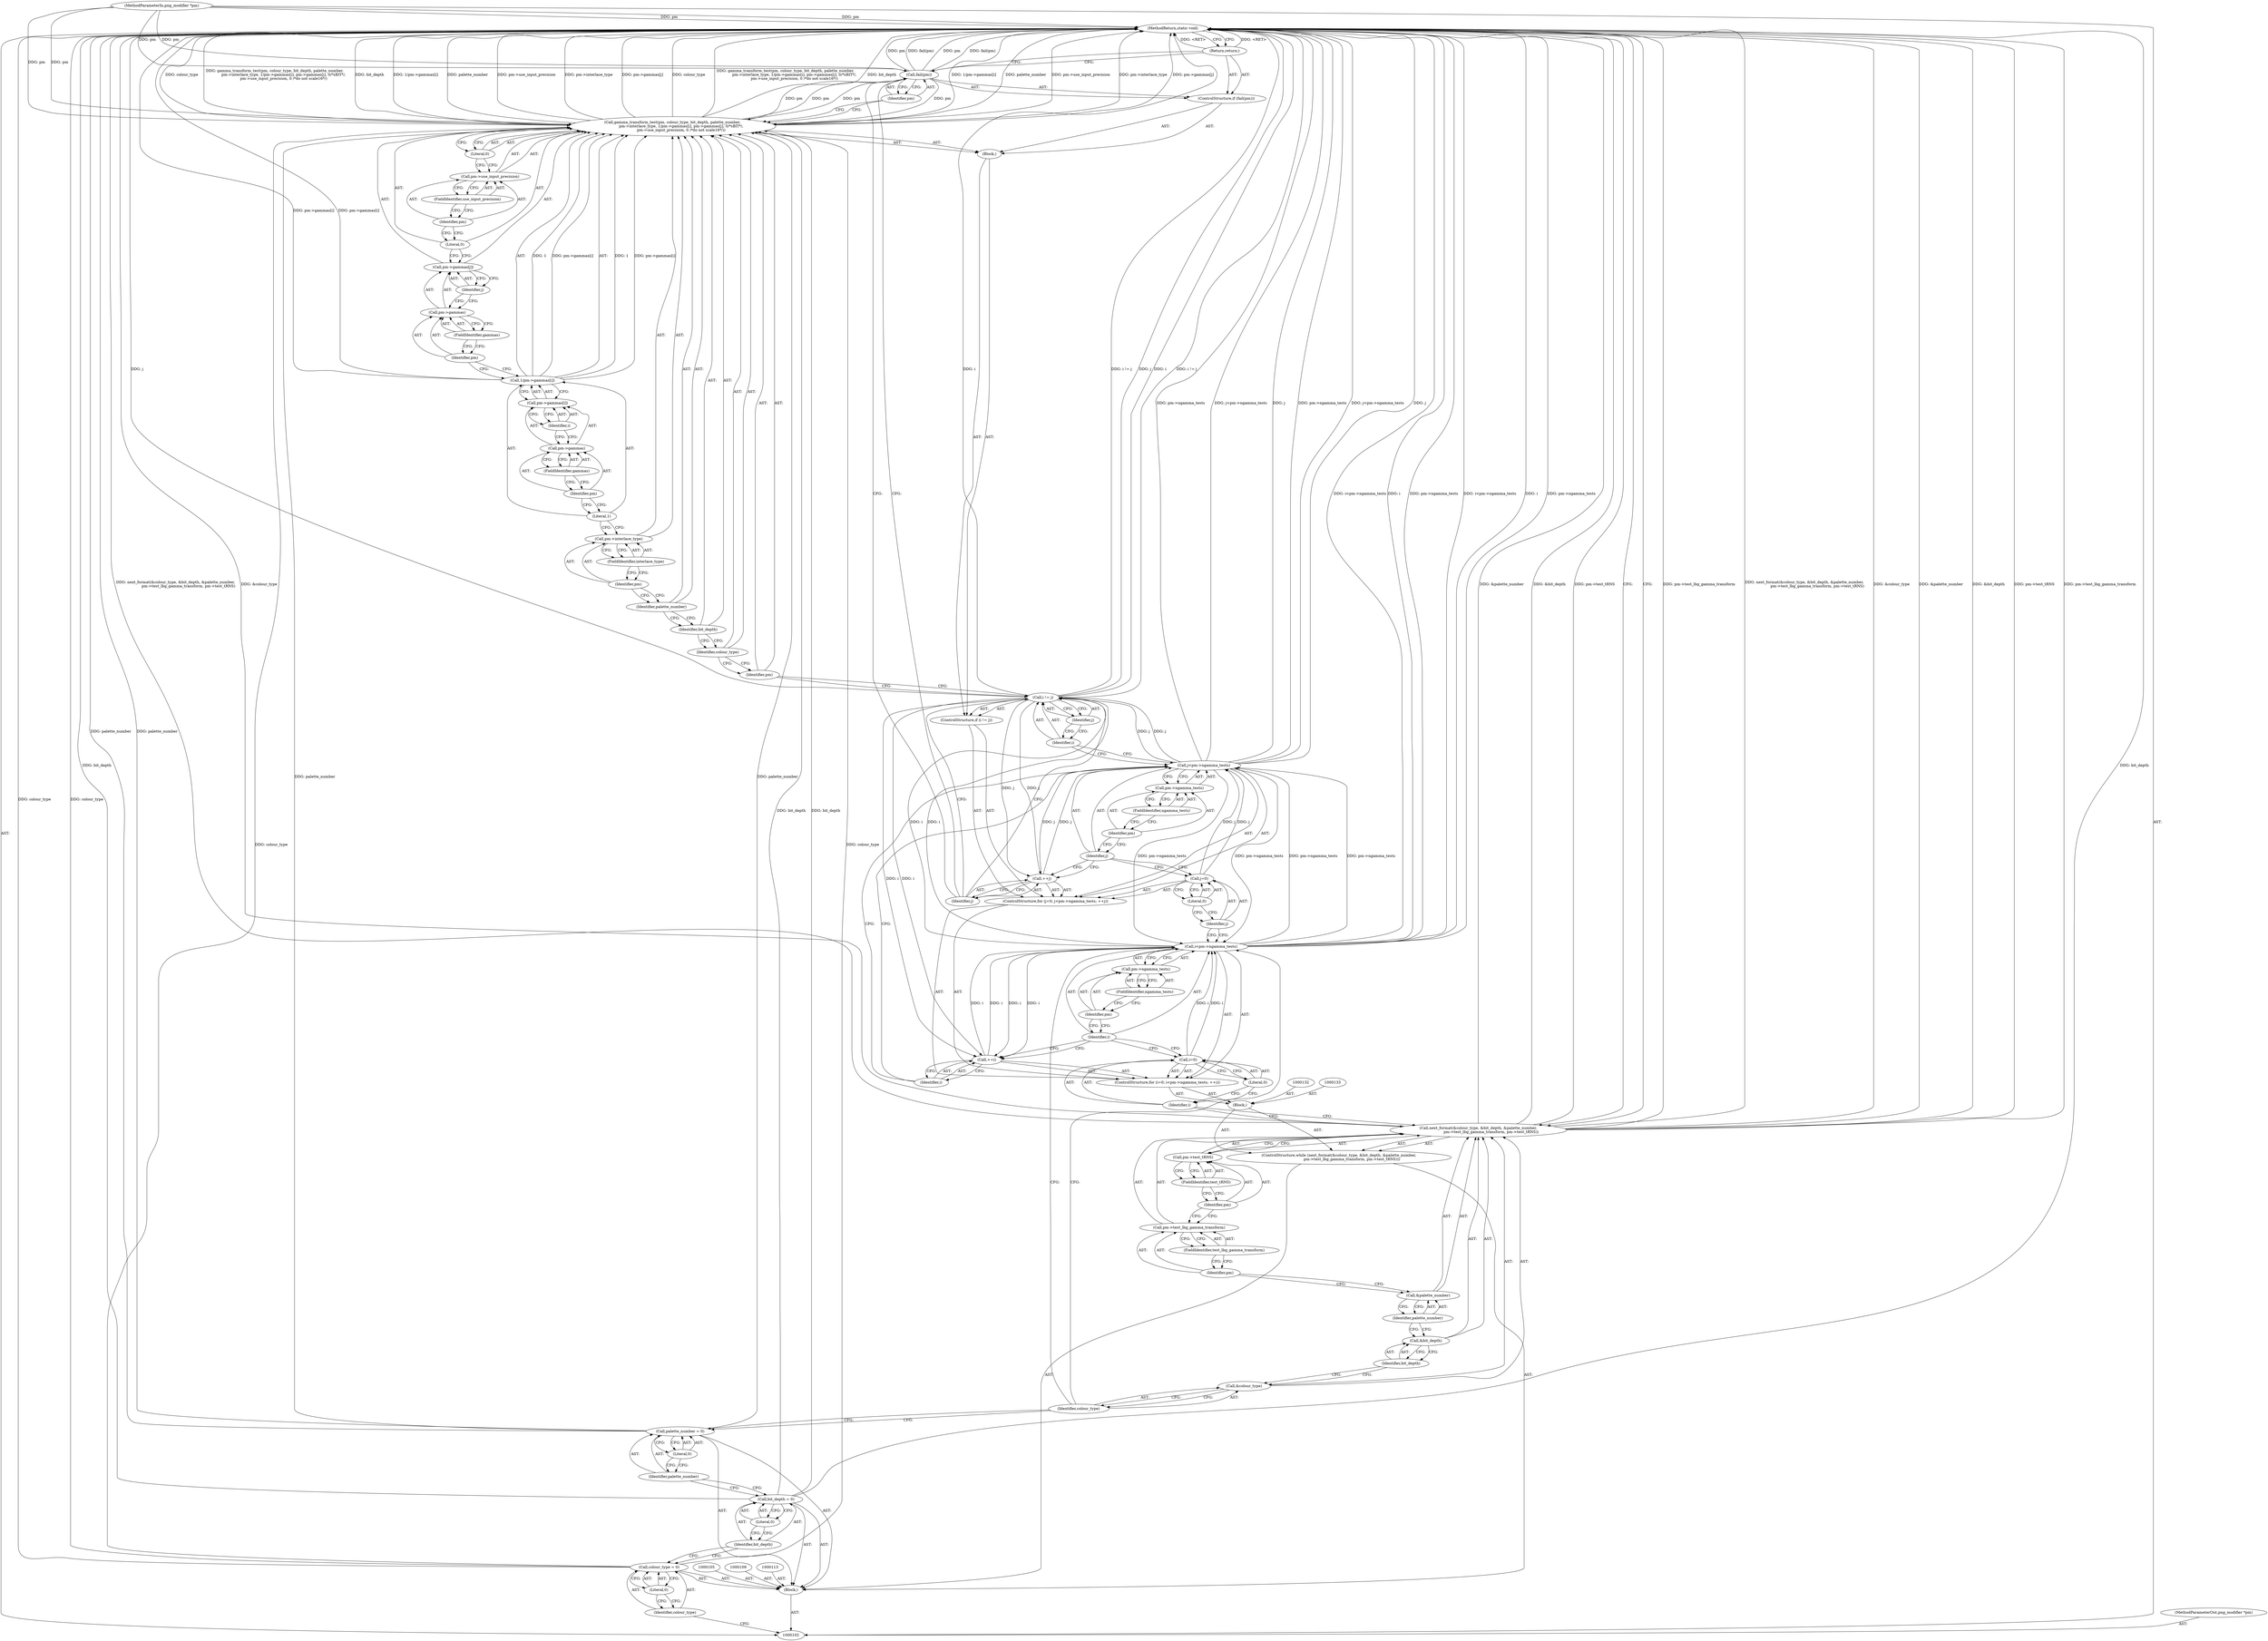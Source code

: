 digraph "0_Android_9d4853418ab2f754c2b63e091c29c5529b8b86ca_117" {
"1000190" [label="(MethodReturn,static void)"];
"1000103" [label="(MethodParameterIn,png_modifier *pm)"];
"1000261" [label="(MethodParameterOut,png_modifier *pm)"];
"1000131" [label="(Block,)"];
"1000134" [label="(ControlStructure,for (i=0; i<pm->ngamma_tests; ++i))"];
"1000138" [label="(Call,i<pm->ngamma_tests)"];
"1000139" [label="(Identifier,i)"];
"1000140" [label="(Call,pm->ngamma_tests)"];
"1000141" [label="(Identifier,pm)"];
"1000142" [label="(FieldIdentifier,ngamma_tests)"];
"1000143" [label="(Call,++i)"];
"1000144" [label="(Identifier,i)"];
"1000145" [label="(ControlStructure,for (j=0; j<pm->ngamma_tests; ++j))"];
"1000146" [label="(Call,j=0)"];
"1000147" [label="(Identifier,j)"];
"1000148" [label="(Literal,0)"];
"1000149" [label="(Call,j<pm->ngamma_tests)"];
"1000150" [label="(Identifier,j)"];
"1000151" [label="(Call,pm->ngamma_tests)"];
"1000152" [label="(Identifier,pm)"];
"1000153" [label="(FieldIdentifier,ngamma_tests)"];
"1000135" [label="(Call,i=0)"];
"1000136" [label="(Identifier,i)"];
"1000154" [label="(Call,++j)"];
"1000155" [label="(Identifier,j)"];
"1000137" [label="(Literal,0)"];
"1000156" [label="(ControlStructure,if (i != j))"];
"1000159" [label="(Identifier,j)"];
"1000157" [label="(Call,i != j)"];
"1000158" [label="(Identifier,i)"];
"1000160" [label="(Block,)"];
"1000161" [label="(Call,gamma_transform_test(pm, colour_type, bit_depth, palette_number,\n               pm->interlace_type, 1/pm->gammas[i], pm->gammas[j], 0/*sBIT*/,\n               pm->use_input_precision, 0 /*do not scale16*/))"];
"1000162" [label="(Identifier,pm)"];
"1000163" [label="(Identifier,colour_type)"];
"1000164" [label="(Identifier,bit_depth)"];
"1000165" [label="(Identifier,palette_number)"];
"1000166" [label="(Call,pm->interlace_type)"];
"1000167" [label="(Identifier,pm)"];
"1000168" [label="(FieldIdentifier,interlace_type)"];
"1000169" [label="(Call,1/pm->gammas[i])"];
"1000170" [label="(Literal,1)"];
"1000171" [label="(Call,pm->gammas[i])"];
"1000172" [label="(Call,pm->gammas)"];
"1000173" [label="(Identifier,pm)"];
"1000174" [label="(FieldIdentifier,gammas)"];
"1000175" [label="(Identifier,i)"];
"1000176" [label="(Call,pm->gammas[j])"];
"1000177" [label="(Call,pm->gammas)"];
"1000178" [label="(Identifier,pm)"];
"1000179" [label="(FieldIdentifier,gammas)"];
"1000180" [label="(Identifier,j)"];
"1000181" [label="(Literal,0)"];
"1000182" [label="(Call,pm->use_input_precision)"];
"1000183" [label="(Identifier,pm)"];
"1000184" [label="(FieldIdentifier,use_input_precision)"];
"1000185" [label="(Literal,0)"];
"1000104" [label="(Block,)"];
"1000186" [label="(ControlStructure,if (fail(pm)))"];
"1000188" [label="(Identifier,pm)"];
"1000187" [label="(Call,fail(pm))"];
"1000189" [label="(Return,return;)"];
"1000106" [label="(Call,colour_type = 0)"];
"1000107" [label="(Identifier,colour_type)"];
"1000108" [label="(Literal,0)"];
"1000110" [label="(Call,bit_depth = 0)"];
"1000111" [label="(Identifier,bit_depth)"];
"1000112" [label="(Literal,0)"];
"1000114" [label="(Call,palette_number = 0)"];
"1000115" [label="(Identifier,palette_number)"];
"1000116" [label="(Literal,0)"];
"1000118" [label="(Call,next_format(&colour_type, &bit_depth, &palette_number,\n                      pm->test_lbg_gamma_transform, pm->test_tRNS))"];
"1000119" [label="(Call,&colour_type)"];
"1000120" [label="(Identifier,colour_type)"];
"1000117" [label="(ControlStructure,while (next_format(&colour_type, &bit_depth, &palette_number,\n                      pm->test_lbg_gamma_transform, pm->test_tRNS)))"];
"1000121" [label="(Call,&bit_depth)"];
"1000122" [label="(Identifier,bit_depth)"];
"1000123" [label="(Call,&palette_number)"];
"1000124" [label="(Identifier,palette_number)"];
"1000125" [label="(Call,pm->test_lbg_gamma_transform)"];
"1000126" [label="(Identifier,pm)"];
"1000127" [label="(FieldIdentifier,test_lbg_gamma_transform)"];
"1000128" [label="(Call,pm->test_tRNS)"];
"1000129" [label="(Identifier,pm)"];
"1000130" [label="(FieldIdentifier,test_tRNS)"];
"1000190" -> "1000102"  [label="AST: "];
"1000190" -> "1000189"  [label="CFG: "];
"1000190" -> "1000118"  [label="CFG: "];
"1000161" -> "1000190"  [label="DDG: bit_depth"];
"1000161" -> "1000190"  [label="DDG: 1/pm->gammas[i]"];
"1000161" -> "1000190"  [label="DDG: palette_number"];
"1000161" -> "1000190"  [label="DDG: pm->use_input_precision"];
"1000161" -> "1000190"  [label="DDG: pm->interlace_type"];
"1000161" -> "1000190"  [label="DDG: pm->gammas[j]"];
"1000161" -> "1000190"  [label="DDG: colour_type"];
"1000161" -> "1000190"  [label="DDG: gamma_transform_test(pm, colour_type, bit_depth, palette_number,\n               pm->interlace_type, 1/pm->gammas[i], pm->gammas[j], 0/*sBIT*/,\n               pm->use_input_precision, 0 /*do not scale16*/)"];
"1000187" -> "1000190"  [label="DDG: fail(pm)"];
"1000187" -> "1000190"  [label="DDG: pm"];
"1000118" -> "1000190"  [label="DDG: pm->test_lbg_gamma_transform"];
"1000118" -> "1000190"  [label="DDG: next_format(&colour_type, &bit_depth, &palette_number,\n                      pm->test_lbg_gamma_transform, pm->test_tRNS)"];
"1000118" -> "1000190"  [label="DDG: &colour_type"];
"1000118" -> "1000190"  [label="DDG: &palette_number"];
"1000118" -> "1000190"  [label="DDG: &bit_depth"];
"1000118" -> "1000190"  [label="DDG: pm->test_tRNS"];
"1000157" -> "1000190"  [label="DDG: i != j"];
"1000157" -> "1000190"  [label="DDG: j"];
"1000157" -> "1000190"  [label="DDG: i"];
"1000149" -> "1000190"  [label="DDG: j"];
"1000149" -> "1000190"  [label="DDG: pm->ngamma_tests"];
"1000149" -> "1000190"  [label="DDG: j<pm->ngamma_tests"];
"1000106" -> "1000190"  [label="DDG: colour_type"];
"1000138" -> "1000190"  [label="DDG: i"];
"1000138" -> "1000190"  [label="DDG: pm->ngamma_tests"];
"1000138" -> "1000190"  [label="DDG: i<pm->ngamma_tests"];
"1000103" -> "1000190"  [label="DDG: pm"];
"1000114" -> "1000190"  [label="DDG: palette_number"];
"1000169" -> "1000190"  [label="DDG: pm->gammas[i]"];
"1000110" -> "1000190"  [label="DDG: bit_depth"];
"1000189" -> "1000190"  [label="DDG: <RET>"];
"1000103" -> "1000102"  [label="AST: "];
"1000103" -> "1000190"  [label="DDG: pm"];
"1000103" -> "1000161"  [label="DDG: pm"];
"1000103" -> "1000187"  [label="DDG: pm"];
"1000261" -> "1000102"  [label="AST: "];
"1000131" -> "1000117"  [label="AST: "];
"1000132" -> "1000131"  [label="AST: "];
"1000133" -> "1000131"  [label="AST: "];
"1000134" -> "1000131"  [label="AST: "];
"1000134" -> "1000131"  [label="AST: "];
"1000135" -> "1000134"  [label="AST: "];
"1000138" -> "1000134"  [label="AST: "];
"1000143" -> "1000134"  [label="AST: "];
"1000145" -> "1000134"  [label="AST: "];
"1000138" -> "1000134"  [label="AST: "];
"1000138" -> "1000140"  [label="CFG: "];
"1000139" -> "1000138"  [label="AST: "];
"1000140" -> "1000138"  [label="AST: "];
"1000120" -> "1000138"  [label="CFG: "];
"1000147" -> "1000138"  [label="CFG: "];
"1000138" -> "1000190"  [label="DDG: i"];
"1000138" -> "1000190"  [label="DDG: pm->ngamma_tests"];
"1000138" -> "1000190"  [label="DDG: i<pm->ngamma_tests"];
"1000143" -> "1000138"  [label="DDG: i"];
"1000135" -> "1000138"  [label="DDG: i"];
"1000149" -> "1000138"  [label="DDG: pm->ngamma_tests"];
"1000138" -> "1000143"  [label="DDG: i"];
"1000138" -> "1000149"  [label="DDG: pm->ngamma_tests"];
"1000138" -> "1000157"  [label="DDG: i"];
"1000139" -> "1000138"  [label="AST: "];
"1000139" -> "1000135"  [label="CFG: "];
"1000139" -> "1000143"  [label="CFG: "];
"1000141" -> "1000139"  [label="CFG: "];
"1000140" -> "1000138"  [label="AST: "];
"1000140" -> "1000142"  [label="CFG: "];
"1000141" -> "1000140"  [label="AST: "];
"1000142" -> "1000140"  [label="AST: "];
"1000138" -> "1000140"  [label="CFG: "];
"1000141" -> "1000140"  [label="AST: "];
"1000141" -> "1000139"  [label="CFG: "];
"1000142" -> "1000141"  [label="CFG: "];
"1000142" -> "1000140"  [label="AST: "];
"1000142" -> "1000141"  [label="CFG: "];
"1000140" -> "1000142"  [label="CFG: "];
"1000143" -> "1000134"  [label="AST: "];
"1000143" -> "1000144"  [label="CFG: "];
"1000144" -> "1000143"  [label="AST: "];
"1000139" -> "1000143"  [label="CFG: "];
"1000143" -> "1000138"  [label="DDG: i"];
"1000138" -> "1000143"  [label="DDG: i"];
"1000157" -> "1000143"  [label="DDG: i"];
"1000144" -> "1000143"  [label="AST: "];
"1000144" -> "1000149"  [label="CFG: "];
"1000143" -> "1000144"  [label="CFG: "];
"1000145" -> "1000134"  [label="AST: "];
"1000146" -> "1000145"  [label="AST: "];
"1000149" -> "1000145"  [label="AST: "];
"1000154" -> "1000145"  [label="AST: "];
"1000156" -> "1000145"  [label="AST: "];
"1000146" -> "1000145"  [label="AST: "];
"1000146" -> "1000148"  [label="CFG: "];
"1000147" -> "1000146"  [label="AST: "];
"1000148" -> "1000146"  [label="AST: "];
"1000150" -> "1000146"  [label="CFG: "];
"1000146" -> "1000149"  [label="DDG: j"];
"1000147" -> "1000146"  [label="AST: "];
"1000147" -> "1000138"  [label="CFG: "];
"1000148" -> "1000147"  [label="CFG: "];
"1000148" -> "1000146"  [label="AST: "];
"1000148" -> "1000147"  [label="CFG: "];
"1000146" -> "1000148"  [label="CFG: "];
"1000149" -> "1000145"  [label="AST: "];
"1000149" -> "1000151"  [label="CFG: "];
"1000150" -> "1000149"  [label="AST: "];
"1000151" -> "1000149"  [label="AST: "];
"1000158" -> "1000149"  [label="CFG: "];
"1000144" -> "1000149"  [label="CFG: "];
"1000149" -> "1000190"  [label="DDG: j"];
"1000149" -> "1000190"  [label="DDG: pm->ngamma_tests"];
"1000149" -> "1000190"  [label="DDG: j<pm->ngamma_tests"];
"1000149" -> "1000138"  [label="DDG: pm->ngamma_tests"];
"1000154" -> "1000149"  [label="DDG: j"];
"1000146" -> "1000149"  [label="DDG: j"];
"1000138" -> "1000149"  [label="DDG: pm->ngamma_tests"];
"1000149" -> "1000157"  [label="DDG: j"];
"1000150" -> "1000149"  [label="AST: "];
"1000150" -> "1000146"  [label="CFG: "];
"1000150" -> "1000154"  [label="CFG: "];
"1000152" -> "1000150"  [label="CFG: "];
"1000151" -> "1000149"  [label="AST: "];
"1000151" -> "1000153"  [label="CFG: "];
"1000152" -> "1000151"  [label="AST: "];
"1000153" -> "1000151"  [label="AST: "];
"1000149" -> "1000151"  [label="CFG: "];
"1000152" -> "1000151"  [label="AST: "];
"1000152" -> "1000150"  [label="CFG: "];
"1000153" -> "1000152"  [label="CFG: "];
"1000153" -> "1000151"  [label="AST: "];
"1000153" -> "1000152"  [label="CFG: "];
"1000151" -> "1000153"  [label="CFG: "];
"1000135" -> "1000134"  [label="AST: "];
"1000135" -> "1000137"  [label="CFG: "];
"1000136" -> "1000135"  [label="AST: "];
"1000137" -> "1000135"  [label="AST: "];
"1000139" -> "1000135"  [label="CFG: "];
"1000135" -> "1000138"  [label="DDG: i"];
"1000136" -> "1000135"  [label="AST: "];
"1000136" -> "1000118"  [label="CFG: "];
"1000137" -> "1000136"  [label="CFG: "];
"1000154" -> "1000145"  [label="AST: "];
"1000154" -> "1000155"  [label="CFG: "];
"1000155" -> "1000154"  [label="AST: "];
"1000150" -> "1000154"  [label="CFG: "];
"1000154" -> "1000149"  [label="DDG: j"];
"1000157" -> "1000154"  [label="DDG: j"];
"1000155" -> "1000154"  [label="AST: "];
"1000155" -> "1000187"  [label="CFG: "];
"1000155" -> "1000157"  [label="CFG: "];
"1000154" -> "1000155"  [label="CFG: "];
"1000137" -> "1000135"  [label="AST: "];
"1000137" -> "1000136"  [label="CFG: "];
"1000135" -> "1000137"  [label="CFG: "];
"1000156" -> "1000145"  [label="AST: "];
"1000157" -> "1000156"  [label="AST: "];
"1000160" -> "1000156"  [label="AST: "];
"1000159" -> "1000157"  [label="AST: "];
"1000159" -> "1000158"  [label="CFG: "];
"1000157" -> "1000159"  [label="CFG: "];
"1000157" -> "1000156"  [label="AST: "];
"1000157" -> "1000159"  [label="CFG: "];
"1000158" -> "1000157"  [label="AST: "];
"1000159" -> "1000157"  [label="AST: "];
"1000162" -> "1000157"  [label="CFG: "];
"1000155" -> "1000157"  [label="CFG: "];
"1000157" -> "1000190"  [label="DDG: i != j"];
"1000157" -> "1000190"  [label="DDG: j"];
"1000157" -> "1000190"  [label="DDG: i"];
"1000157" -> "1000143"  [label="DDG: i"];
"1000157" -> "1000154"  [label="DDG: j"];
"1000138" -> "1000157"  [label="DDG: i"];
"1000149" -> "1000157"  [label="DDG: j"];
"1000158" -> "1000157"  [label="AST: "];
"1000158" -> "1000149"  [label="CFG: "];
"1000159" -> "1000158"  [label="CFG: "];
"1000160" -> "1000156"  [label="AST: "];
"1000161" -> "1000160"  [label="AST: "];
"1000186" -> "1000160"  [label="AST: "];
"1000161" -> "1000160"  [label="AST: "];
"1000161" -> "1000185"  [label="CFG: "];
"1000162" -> "1000161"  [label="AST: "];
"1000163" -> "1000161"  [label="AST: "];
"1000164" -> "1000161"  [label="AST: "];
"1000165" -> "1000161"  [label="AST: "];
"1000166" -> "1000161"  [label="AST: "];
"1000169" -> "1000161"  [label="AST: "];
"1000176" -> "1000161"  [label="AST: "];
"1000181" -> "1000161"  [label="AST: "];
"1000182" -> "1000161"  [label="AST: "];
"1000185" -> "1000161"  [label="AST: "];
"1000188" -> "1000161"  [label="CFG: "];
"1000161" -> "1000190"  [label="DDG: bit_depth"];
"1000161" -> "1000190"  [label="DDG: 1/pm->gammas[i]"];
"1000161" -> "1000190"  [label="DDG: palette_number"];
"1000161" -> "1000190"  [label="DDG: pm->use_input_precision"];
"1000161" -> "1000190"  [label="DDG: pm->interlace_type"];
"1000161" -> "1000190"  [label="DDG: pm->gammas[j]"];
"1000161" -> "1000190"  [label="DDG: colour_type"];
"1000161" -> "1000190"  [label="DDG: gamma_transform_test(pm, colour_type, bit_depth, palette_number,\n               pm->interlace_type, 1/pm->gammas[i], pm->gammas[j], 0/*sBIT*/,\n               pm->use_input_precision, 0 /*do not scale16*/)"];
"1000187" -> "1000161"  [label="DDG: pm"];
"1000103" -> "1000161"  [label="DDG: pm"];
"1000106" -> "1000161"  [label="DDG: colour_type"];
"1000110" -> "1000161"  [label="DDG: bit_depth"];
"1000114" -> "1000161"  [label="DDG: palette_number"];
"1000169" -> "1000161"  [label="DDG: 1"];
"1000169" -> "1000161"  [label="DDG: pm->gammas[i]"];
"1000161" -> "1000187"  [label="DDG: pm"];
"1000162" -> "1000161"  [label="AST: "];
"1000162" -> "1000157"  [label="CFG: "];
"1000163" -> "1000162"  [label="CFG: "];
"1000163" -> "1000161"  [label="AST: "];
"1000163" -> "1000162"  [label="CFG: "];
"1000164" -> "1000163"  [label="CFG: "];
"1000164" -> "1000161"  [label="AST: "];
"1000164" -> "1000163"  [label="CFG: "];
"1000165" -> "1000164"  [label="CFG: "];
"1000165" -> "1000161"  [label="AST: "];
"1000165" -> "1000164"  [label="CFG: "];
"1000167" -> "1000165"  [label="CFG: "];
"1000166" -> "1000161"  [label="AST: "];
"1000166" -> "1000168"  [label="CFG: "];
"1000167" -> "1000166"  [label="AST: "];
"1000168" -> "1000166"  [label="AST: "];
"1000170" -> "1000166"  [label="CFG: "];
"1000167" -> "1000166"  [label="AST: "];
"1000167" -> "1000165"  [label="CFG: "];
"1000168" -> "1000167"  [label="CFG: "];
"1000168" -> "1000166"  [label="AST: "];
"1000168" -> "1000167"  [label="CFG: "];
"1000166" -> "1000168"  [label="CFG: "];
"1000169" -> "1000161"  [label="AST: "];
"1000169" -> "1000171"  [label="CFG: "];
"1000170" -> "1000169"  [label="AST: "];
"1000171" -> "1000169"  [label="AST: "];
"1000178" -> "1000169"  [label="CFG: "];
"1000169" -> "1000190"  [label="DDG: pm->gammas[i]"];
"1000169" -> "1000161"  [label="DDG: 1"];
"1000169" -> "1000161"  [label="DDG: pm->gammas[i]"];
"1000170" -> "1000169"  [label="AST: "];
"1000170" -> "1000166"  [label="CFG: "];
"1000173" -> "1000170"  [label="CFG: "];
"1000171" -> "1000169"  [label="AST: "];
"1000171" -> "1000175"  [label="CFG: "];
"1000172" -> "1000171"  [label="AST: "];
"1000175" -> "1000171"  [label="AST: "];
"1000169" -> "1000171"  [label="CFG: "];
"1000172" -> "1000171"  [label="AST: "];
"1000172" -> "1000174"  [label="CFG: "];
"1000173" -> "1000172"  [label="AST: "];
"1000174" -> "1000172"  [label="AST: "];
"1000175" -> "1000172"  [label="CFG: "];
"1000173" -> "1000172"  [label="AST: "];
"1000173" -> "1000170"  [label="CFG: "];
"1000174" -> "1000173"  [label="CFG: "];
"1000174" -> "1000172"  [label="AST: "];
"1000174" -> "1000173"  [label="CFG: "];
"1000172" -> "1000174"  [label="CFG: "];
"1000175" -> "1000171"  [label="AST: "];
"1000175" -> "1000172"  [label="CFG: "];
"1000171" -> "1000175"  [label="CFG: "];
"1000176" -> "1000161"  [label="AST: "];
"1000176" -> "1000180"  [label="CFG: "];
"1000177" -> "1000176"  [label="AST: "];
"1000180" -> "1000176"  [label="AST: "];
"1000181" -> "1000176"  [label="CFG: "];
"1000177" -> "1000176"  [label="AST: "];
"1000177" -> "1000179"  [label="CFG: "];
"1000178" -> "1000177"  [label="AST: "];
"1000179" -> "1000177"  [label="AST: "];
"1000180" -> "1000177"  [label="CFG: "];
"1000178" -> "1000177"  [label="AST: "];
"1000178" -> "1000169"  [label="CFG: "];
"1000179" -> "1000178"  [label="CFG: "];
"1000179" -> "1000177"  [label="AST: "];
"1000179" -> "1000178"  [label="CFG: "];
"1000177" -> "1000179"  [label="CFG: "];
"1000180" -> "1000176"  [label="AST: "];
"1000180" -> "1000177"  [label="CFG: "];
"1000176" -> "1000180"  [label="CFG: "];
"1000181" -> "1000161"  [label="AST: "];
"1000181" -> "1000176"  [label="CFG: "];
"1000183" -> "1000181"  [label="CFG: "];
"1000182" -> "1000161"  [label="AST: "];
"1000182" -> "1000184"  [label="CFG: "];
"1000183" -> "1000182"  [label="AST: "];
"1000184" -> "1000182"  [label="AST: "];
"1000185" -> "1000182"  [label="CFG: "];
"1000183" -> "1000182"  [label="AST: "];
"1000183" -> "1000181"  [label="CFG: "];
"1000184" -> "1000183"  [label="CFG: "];
"1000184" -> "1000182"  [label="AST: "];
"1000184" -> "1000183"  [label="CFG: "];
"1000182" -> "1000184"  [label="CFG: "];
"1000185" -> "1000161"  [label="AST: "];
"1000185" -> "1000182"  [label="CFG: "];
"1000161" -> "1000185"  [label="CFG: "];
"1000104" -> "1000102"  [label="AST: "];
"1000105" -> "1000104"  [label="AST: "];
"1000106" -> "1000104"  [label="AST: "];
"1000109" -> "1000104"  [label="AST: "];
"1000110" -> "1000104"  [label="AST: "];
"1000113" -> "1000104"  [label="AST: "];
"1000114" -> "1000104"  [label="AST: "];
"1000117" -> "1000104"  [label="AST: "];
"1000186" -> "1000160"  [label="AST: "];
"1000187" -> "1000186"  [label="AST: "];
"1000189" -> "1000186"  [label="AST: "];
"1000188" -> "1000187"  [label="AST: "];
"1000188" -> "1000161"  [label="CFG: "];
"1000187" -> "1000188"  [label="CFG: "];
"1000187" -> "1000186"  [label="AST: "];
"1000187" -> "1000188"  [label="CFG: "];
"1000188" -> "1000187"  [label="AST: "];
"1000189" -> "1000187"  [label="CFG: "];
"1000155" -> "1000187"  [label="CFG: "];
"1000187" -> "1000190"  [label="DDG: fail(pm)"];
"1000187" -> "1000190"  [label="DDG: pm"];
"1000187" -> "1000161"  [label="DDG: pm"];
"1000161" -> "1000187"  [label="DDG: pm"];
"1000103" -> "1000187"  [label="DDG: pm"];
"1000189" -> "1000186"  [label="AST: "];
"1000189" -> "1000187"  [label="CFG: "];
"1000190" -> "1000189"  [label="CFG: "];
"1000189" -> "1000190"  [label="DDG: <RET>"];
"1000106" -> "1000104"  [label="AST: "];
"1000106" -> "1000108"  [label="CFG: "];
"1000107" -> "1000106"  [label="AST: "];
"1000108" -> "1000106"  [label="AST: "];
"1000111" -> "1000106"  [label="CFG: "];
"1000106" -> "1000190"  [label="DDG: colour_type"];
"1000106" -> "1000161"  [label="DDG: colour_type"];
"1000107" -> "1000106"  [label="AST: "];
"1000107" -> "1000102"  [label="CFG: "];
"1000108" -> "1000107"  [label="CFG: "];
"1000108" -> "1000106"  [label="AST: "];
"1000108" -> "1000107"  [label="CFG: "];
"1000106" -> "1000108"  [label="CFG: "];
"1000110" -> "1000104"  [label="AST: "];
"1000110" -> "1000112"  [label="CFG: "];
"1000111" -> "1000110"  [label="AST: "];
"1000112" -> "1000110"  [label="AST: "];
"1000115" -> "1000110"  [label="CFG: "];
"1000110" -> "1000190"  [label="DDG: bit_depth"];
"1000110" -> "1000161"  [label="DDG: bit_depth"];
"1000111" -> "1000110"  [label="AST: "];
"1000111" -> "1000106"  [label="CFG: "];
"1000112" -> "1000111"  [label="CFG: "];
"1000112" -> "1000110"  [label="AST: "];
"1000112" -> "1000111"  [label="CFG: "];
"1000110" -> "1000112"  [label="CFG: "];
"1000114" -> "1000104"  [label="AST: "];
"1000114" -> "1000116"  [label="CFG: "];
"1000115" -> "1000114"  [label="AST: "];
"1000116" -> "1000114"  [label="AST: "];
"1000120" -> "1000114"  [label="CFG: "];
"1000114" -> "1000190"  [label="DDG: palette_number"];
"1000114" -> "1000161"  [label="DDG: palette_number"];
"1000115" -> "1000114"  [label="AST: "];
"1000115" -> "1000110"  [label="CFG: "];
"1000116" -> "1000115"  [label="CFG: "];
"1000116" -> "1000114"  [label="AST: "];
"1000116" -> "1000115"  [label="CFG: "];
"1000114" -> "1000116"  [label="CFG: "];
"1000118" -> "1000117"  [label="AST: "];
"1000118" -> "1000128"  [label="CFG: "];
"1000119" -> "1000118"  [label="AST: "];
"1000121" -> "1000118"  [label="AST: "];
"1000123" -> "1000118"  [label="AST: "];
"1000125" -> "1000118"  [label="AST: "];
"1000128" -> "1000118"  [label="AST: "];
"1000136" -> "1000118"  [label="CFG: "];
"1000190" -> "1000118"  [label="CFG: "];
"1000118" -> "1000190"  [label="DDG: pm->test_lbg_gamma_transform"];
"1000118" -> "1000190"  [label="DDG: next_format(&colour_type, &bit_depth, &palette_number,\n                      pm->test_lbg_gamma_transform, pm->test_tRNS)"];
"1000118" -> "1000190"  [label="DDG: &colour_type"];
"1000118" -> "1000190"  [label="DDG: &palette_number"];
"1000118" -> "1000190"  [label="DDG: &bit_depth"];
"1000118" -> "1000190"  [label="DDG: pm->test_tRNS"];
"1000119" -> "1000118"  [label="AST: "];
"1000119" -> "1000120"  [label="CFG: "];
"1000120" -> "1000119"  [label="AST: "];
"1000122" -> "1000119"  [label="CFG: "];
"1000120" -> "1000119"  [label="AST: "];
"1000120" -> "1000138"  [label="CFG: "];
"1000120" -> "1000114"  [label="CFG: "];
"1000119" -> "1000120"  [label="CFG: "];
"1000117" -> "1000104"  [label="AST: "];
"1000118" -> "1000117"  [label="AST: "];
"1000131" -> "1000117"  [label="AST: "];
"1000121" -> "1000118"  [label="AST: "];
"1000121" -> "1000122"  [label="CFG: "];
"1000122" -> "1000121"  [label="AST: "];
"1000124" -> "1000121"  [label="CFG: "];
"1000122" -> "1000121"  [label="AST: "];
"1000122" -> "1000119"  [label="CFG: "];
"1000121" -> "1000122"  [label="CFG: "];
"1000123" -> "1000118"  [label="AST: "];
"1000123" -> "1000124"  [label="CFG: "];
"1000124" -> "1000123"  [label="AST: "];
"1000126" -> "1000123"  [label="CFG: "];
"1000124" -> "1000123"  [label="AST: "];
"1000124" -> "1000121"  [label="CFG: "];
"1000123" -> "1000124"  [label="CFG: "];
"1000125" -> "1000118"  [label="AST: "];
"1000125" -> "1000127"  [label="CFG: "];
"1000126" -> "1000125"  [label="AST: "];
"1000127" -> "1000125"  [label="AST: "];
"1000129" -> "1000125"  [label="CFG: "];
"1000126" -> "1000125"  [label="AST: "];
"1000126" -> "1000123"  [label="CFG: "];
"1000127" -> "1000126"  [label="CFG: "];
"1000127" -> "1000125"  [label="AST: "];
"1000127" -> "1000126"  [label="CFG: "];
"1000125" -> "1000127"  [label="CFG: "];
"1000128" -> "1000118"  [label="AST: "];
"1000128" -> "1000130"  [label="CFG: "];
"1000129" -> "1000128"  [label="AST: "];
"1000130" -> "1000128"  [label="AST: "];
"1000118" -> "1000128"  [label="CFG: "];
"1000129" -> "1000128"  [label="AST: "];
"1000129" -> "1000125"  [label="CFG: "];
"1000130" -> "1000129"  [label="CFG: "];
"1000130" -> "1000128"  [label="AST: "];
"1000130" -> "1000129"  [label="CFG: "];
"1000128" -> "1000130"  [label="CFG: "];
}
